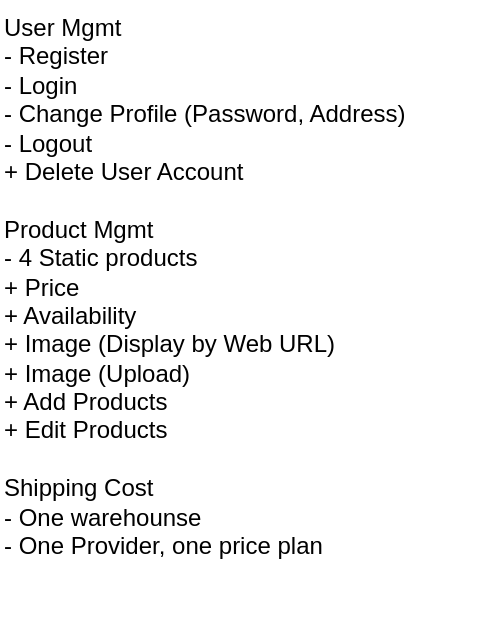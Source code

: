 <mxfile version="16.5.1" type="device" pages="2"><diagram id="ly7ODNhXfKTMEwA0jg04" name="Featurs"><mxGraphModel dx="593" dy="822" grid="1" gridSize="10" guides="1" tooltips="1" connect="1" arrows="1" fold="1" page="1" pageScale="1" pageWidth="1169" pageHeight="827" math="0" shadow="0"><root><mxCell id="0"/><mxCell id="1" parent="0"/><mxCell id="xFiQLLjVsjOr_CvrNAqb-2" value="User Mgmt&lt;br&gt;- Register&lt;br&gt;- Login&lt;br&gt;- Change Profile (Password, Address)&lt;br&gt;- Logout&lt;br&gt;+ Delete User Account&lt;br&gt;&lt;br&gt;Product Mgmt&lt;br&gt;- 4 Static products&lt;br&gt;+ Price&lt;br&gt;+ Availability&lt;br&gt;+ Image (Display by Web URL)&lt;br&gt;+ Image (Upload)&lt;br&gt;+ Add Products&lt;br&gt;+ Edit Products&lt;br&gt;&lt;br&gt;Shipping Cost&lt;br&gt;- One warehounse&lt;br&gt;- One Provider, one price plan&amp;nbsp;&lt;br&gt;&lt;br&gt;" style="text;html=1;strokeColor=none;fillColor=none;align=left;verticalAlign=top;whiteSpace=wrap;rounded=0;" vertex="1" parent="1"><mxGeometry x="40" y="80" width="250" height="320" as="geometry"/></mxCell></root></mxGraphModel></diagram><diagram id="T4LrZhmPt4Drq_VSp8VR" name="Use Case"><mxGraphModel dx="593" dy="822" grid="1" gridSize="10" guides="1" tooltips="1" connect="1" arrows="1" fold="1" page="1" pageScale="1" pageWidth="1169" pageHeight="827" math="0" shadow="0"><root><mxCell id="S4Xk-mvmBhq0BkSYw_mb-0"/><mxCell id="S4Xk-mvmBhq0BkSYw_mb-1" parent="S4Xk-mvmBhq0BkSYw_mb-0"/><mxCell id="2vAlsDyAMP0hh7_xdciQ-0" value="" style="swimlane;startSize=0;" vertex="1" parent="S4Xk-mvmBhq0BkSYw_mb-1"><mxGeometry x="300" y="140" width="450" height="630" as="geometry"><mxRectangle x="80" y="100" width="50" height="40" as="alternateBounds"/></mxGeometry></mxCell><mxCell id="2vAlsDyAMP0hh7_xdciQ-1" value="Webinterface" style="text;html=1;align=center;verticalAlign=middle;resizable=0;points=[];autosize=1;strokeColor=none;fillColor=none;" vertex="1" parent="2vAlsDyAMP0hh7_xdciQ-0"><mxGeometry x="70" width="90" height="20" as="geometry"/></mxCell><mxCell id="2vAlsDyAMP0hh7_xdciQ-5" value="Manage User Rolls" style="ellipse;whiteSpace=wrap;html=1;" vertex="1" parent="2vAlsDyAMP0hh7_xdciQ-0"><mxGeometry x="250" y="441" width="140" height="39" as="geometry"/></mxCell><mxCell id="2vAlsDyAMP0hh7_xdciQ-9" value="Login" style="ellipse;whiteSpace=wrap;html=1;" vertex="1" parent="2vAlsDyAMP0hh7_xdciQ-0"><mxGeometry x="50" y="80" width="140" height="39" as="geometry"/></mxCell><mxCell id="2vAlsDyAMP0hh7_xdciQ-42" style="edgeStyle=none;rounded=0;orthogonalLoop=1;jettySize=auto;html=1;exitX=1;exitY=1;exitDx=0;exitDy=0;startArrow=none;startFill=0;endArrow=classic;endFill=1;dashed=1;" edge="1" parent="2vAlsDyAMP0hh7_xdciQ-0" source="2vAlsDyAMP0hh7_xdciQ-10" target="2vAlsDyAMP0hh7_xdciQ-9"><mxGeometry relative="1" as="geometry"/></mxCell><mxCell id="2vAlsDyAMP0hh7_xdciQ-10" value="Rejected" style="ellipse;whiteSpace=wrap;html=1;" vertex="1" parent="2vAlsDyAMP0hh7_xdciQ-0"><mxGeometry x="10" y="30" width="70" height="39" as="geometry"/></mxCell><mxCell id="2vAlsDyAMP0hh7_xdciQ-11" value="Register" style="ellipse;whiteSpace=wrap;html=1;" vertex="1" parent="2vAlsDyAMP0hh7_xdciQ-0"><mxGeometry x="10" y="190" width="70" height="39" as="geometry"/></mxCell><mxCell id="2vAlsDyAMP0hh7_xdciQ-41" style="edgeStyle=none;rounded=0;orthogonalLoop=1;jettySize=auto;html=1;exitX=0;exitY=1;exitDx=0;exitDy=0;startArrow=none;startFill=0;endArrow=classic;endFill=1;dashed=1;" edge="1" parent="2vAlsDyAMP0hh7_xdciQ-0" source="2vAlsDyAMP0hh7_xdciQ-12" target="2vAlsDyAMP0hh7_xdciQ-9"><mxGeometry relative="1" as="geometry"/></mxCell><mxCell id="2vAlsDyAMP0hh7_xdciQ-12" value="Success" style="ellipse;whiteSpace=wrap;html=1;" vertex="1" parent="2vAlsDyAMP0hh7_xdciQ-0"><mxGeometry x="160" y="30" width="70" height="39" as="geometry"/></mxCell><mxCell id="2vAlsDyAMP0hh7_xdciQ-20" style="edgeStyle=none;rounded=0;orthogonalLoop=1;jettySize=auto;html=1;exitX=0;exitY=1;exitDx=0;exitDy=0;entryX=0.5;entryY=0;entryDx=0;entryDy=0;startArrow=classic;startFill=1;endArrow=none;endFill=0;dashed=1;" edge="1" parent="2vAlsDyAMP0hh7_xdciQ-0" source="2vAlsDyAMP0hh7_xdciQ-13" target="2vAlsDyAMP0hh7_xdciQ-11"><mxGeometry relative="1" as="geometry"/></mxCell><mxCell id="2vAlsDyAMP0hh7_xdciQ-22" style="edgeStyle=none;rounded=0;orthogonalLoop=1;jettySize=auto;html=1;exitX=1;exitY=1;exitDx=0;exitDy=0;entryX=0.5;entryY=0;entryDx=0;entryDy=0;startArrow=classic;startFill=1;endArrow=none;endFill=0;dashed=1;" edge="1" parent="2vAlsDyAMP0hh7_xdciQ-0" source="2vAlsDyAMP0hh7_xdciQ-13" target="2vAlsDyAMP0hh7_xdciQ-14"><mxGeometry relative="1" as="geometry"/></mxCell><mxCell id="2vAlsDyAMP0hh7_xdciQ-23" style="edgeStyle=none;rounded=0;orthogonalLoop=1;jettySize=auto;html=1;exitX=0.5;exitY=1;exitDx=0;exitDy=0;entryX=0.5;entryY=0;entryDx=0;entryDy=0;startArrow=classic;startFill=1;endArrow=none;endFill=0;dashed=1;" edge="1" parent="2vAlsDyAMP0hh7_xdciQ-0" source="2vAlsDyAMP0hh7_xdciQ-13" target="2vAlsDyAMP0hh7_xdciQ-15"><mxGeometry relative="1" as="geometry"/></mxCell><mxCell id="2vAlsDyAMP0hh7_xdciQ-13" value="Manage Account" style="ellipse;whiteSpace=wrap;html=1;" vertex="1" parent="2vAlsDyAMP0hh7_xdciQ-0"><mxGeometry x="50" y="130" width="140" height="39" as="geometry"/></mxCell><mxCell id="2vAlsDyAMP0hh7_xdciQ-14" value="Change" style="ellipse;whiteSpace=wrap;html=1;" vertex="1" parent="2vAlsDyAMP0hh7_xdciQ-0"><mxGeometry x="160" y="190" width="70" height="39" as="geometry"/></mxCell><mxCell id="2vAlsDyAMP0hh7_xdciQ-15" value="Delete" style="ellipse;whiteSpace=wrap;html=1;" vertex="1" parent="2vAlsDyAMP0hh7_xdciQ-0"><mxGeometry x="85" y="190" width="70" height="39" as="geometry"/></mxCell><mxCell id="2vAlsDyAMP0hh7_xdciQ-18" style="rounded=0;orthogonalLoop=1;jettySize=auto;html=1;exitX=0;exitY=0;exitDx=0;exitDy=0;dashed=1;" edge="1" parent="2vAlsDyAMP0hh7_xdciQ-0" source="2vAlsDyAMP0hh7_xdciQ-17" target="2vAlsDyAMP0hh7_xdciQ-11"><mxGeometry relative="1" as="geometry"/></mxCell><mxCell id="2vAlsDyAMP0hh7_xdciQ-19" style="edgeStyle=none;rounded=0;orthogonalLoop=1;jettySize=auto;html=1;exitX=1;exitY=0;exitDx=0;exitDy=0;entryX=0.5;entryY=1;entryDx=0;entryDy=0;dashed=1;" edge="1" parent="2vAlsDyAMP0hh7_xdciQ-0" source="2vAlsDyAMP0hh7_xdciQ-17" target="2vAlsDyAMP0hh7_xdciQ-14"><mxGeometry relative="1" as="geometry"/></mxCell><mxCell id="2vAlsDyAMP0hh7_xdciQ-17" value="Order" style="ellipse;whiteSpace=wrap;html=1;" vertex="1" parent="2vAlsDyAMP0hh7_xdciQ-0"><mxGeometry x="50" y="260" width="140" height="39" as="geometry"/></mxCell><mxCell id="2vAlsDyAMP0hh7_xdciQ-32" style="edgeStyle=none;rounded=0;orthogonalLoop=1;jettySize=auto;html=1;exitX=0.5;exitY=0;exitDx=0;exitDy=0;dashed=1;" edge="1" parent="2vAlsDyAMP0hh7_xdciQ-0" source="2vAlsDyAMP0hh7_xdciQ-29" target="2vAlsDyAMP0hh7_xdciQ-30"><mxGeometry relative="1" as="geometry"/></mxCell><mxCell id="2vAlsDyAMP0hh7_xdciQ-29" value="Select products" style="ellipse;whiteSpace=wrap;html=1;" vertex="1" parent="2vAlsDyAMP0hh7_xdciQ-0"><mxGeometry x="50" y="380" width="140" height="39" as="geometry"/></mxCell><mxCell id="2vAlsDyAMP0hh7_xdciQ-33" style="edgeStyle=none;rounded=0;orthogonalLoop=1;jettySize=auto;html=1;exitX=0.5;exitY=0;exitDx=0;exitDy=0;dashed=1;" edge="1" parent="2vAlsDyAMP0hh7_xdciQ-0" source="2vAlsDyAMP0hh7_xdciQ-30" target="2vAlsDyAMP0hh7_xdciQ-17"><mxGeometry relative="1" as="geometry"/></mxCell><mxCell id="2vAlsDyAMP0hh7_xdciQ-30" value="Offer" style="ellipse;whiteSpace=wrap;html=1;" vertex="1" parent="2vAlsDyAMP0hh7_xdciQ-0"><mxGeometry x="85" y="320" width="70" height="39" as="geometry"/></mxCell><mxCell id="2vAlsDyAMP0hh7_xdciQ-35" value="See Products" style="ellipse;whiteSpace=wrap;html=1;" vertex="1" parent="2vAlsDyAMP0hh7_xdciQ-0"><mxGeometry x="50" y="440" width="140" height="39" as="geometry"/></mxCell><mxCell id="2vAlsDyAMP0hh7_xdciQ-40" style="edgeStyle=none;rounded=0;orthogonalLoop=1;jettySize=auto;html=1;exitX=0.5;exitY=1;exitDx=0;exitDy=0;startArrow=none;startFill=0;endArrow=classic;endFill=1;dashed=1;" edge="1" parent="2vAlsDyAMP0hh7_xdciQ-0" source="2vAlsDyAMP0hh7_xdciQ-38" target="2vAlsDyAMP0hh7_xdciQ-9"><mxGeometry relative="1" as="geometry"/></mxCell><mxCell id="2vAlsDyAMP0hh7_xdciQ-38" value="Locked" style="ellipse;whiteSpace=wrap;html=1;" vertex="1" parent="2vAlsDyAMP0hh7_xdciQ-0"><mxGeometry x="85" y="30" width="70" height="40" as="geometry"/></mxCell><mxCell id="2vAlsDyAMP0hh7_xdciQ-44" value="Reset Passwords" style="ellipse;whiteSpace=wrap;html=1;" vertex="1" parent="2vAlsDyAMP0hh7_xdciQ-0"><mxGeometry x="250" y="380" width="140" height="39" as="geometry"/></mxCell><mxCell id="2vAlsDyAMP0hh7_xdciQ-26" style="edgeStyle=none;rounded=0;orthogonalLoop=1;jettySize=auto;html=1;exitX=0.5;exitY=0.5;exitDx=0;exitDy=0;exitPerimeter=0;entryX=0;entryY=0.5;entryDx=0;entryDy=0;" edge="1" parent="S4Xk-mvmBhq0BkSYw_mb-1" source="2vAlsDyAMP0hh7_xdciQ-2" target="2vAlsDyAMP0hh7_xdciQ-9"><mxGeometry relative="1" as="geometry"/></mxCell><mxCell id="2vAlsDyAMP0hh7_xdciQ-27" style="edgeStyle=none;rounded=0;orthogonalLoop=1;jettySize=auto;html=1;exitX=0.5;exitY=0.5;exitDx=0;exitDy=0;exitPerimeter=0;entryX=0;entryY=0.5;entryDx=0;entryDy=0;" edge="1" parent="S4Xk-mvmBhq0BkSYw_mb-1" source="2vAlsDyAMP0hh7_xdciQ-2" target="2vAlsDyAMP0hh7_xdciQ-13"><mxGeometry relative="1" as="geometry"/></mxCell><mxCell id="2vAlsDyAMP0hh7_xdciQ-28" style="edgeStyle=none;rounded=0;orthogonalLoop=1;jettySize=auto;html=1;exitX=0.5;exitY=0.5;exitDx=0;exitDy=0;exitPerimeter=0;entryX=0;entryY=0.5;entryDx=0;entryDy=0;" edge="1" parent="S4Xk-mvmBhq0BkSYw_mb-1" source="2vAlsDyAMP0hh7_xdciQ-2" target="2vAlsDyAMP0hh7_xdciQ-17"><mxGeometry relative="1" as="geometry"/></mxCell><mxCell id="2vAlsDyAMP0hh7_xdciQ-34" style="edgeStyle=none;rounded=0;orthogonalLoop=1;jettySize=auto;html=1;exitX=0.5;exitY=0.5;exitDx=0;exitDy=0;exitPerimeter=0;entryX=0;entryY=0.5;entryDx=0;entryDy=0;" edge="1" parent="S4Xk-mvmBhq0BkSYw_mb-1" source="2vAlsDyAMP0hh7_xdciQ-2" target="2vAlsDyAMP0hh7_xdciQ-29"><mxGeometry relative="1" as="geometry"/></mxCell><mxCell id="2vAlsDyAMP0hh7_xdciQ-36" style="edgeStyle=none;rounded=0;orthogonalLoop=1;jettySize=auto;html=1;exitX=0.5;exitY=0.5;exitDx=0;exitDy=0;exitPerimeter=0;entryX=0;entryY=0.5;entryDx=0;entryDy=0;" edge="1" parent="S4Xk-mvmBhq0BkSYw_mb-1" source="2vAlsDyAMP0hh7_xdciQ-2" target="2vAlsDyAMP0hh7_xdciQ-35"><mxGeometry relative="1" as="geometry"/></mxCell><mxCell id="2vAlsDyAMP0hh7_xdciQ-47" style="edgeStyle=none;rounded=0;orthogonalLoop=1;jettySize=auto;html=1;exitX=0.5;exitY=0.5;exitDx=0;exitDy=0;exitPerimeter=0;startArrow=none;startFill=0;endArrow=classic;endFill=1;entryX=0;entryY=0.5;entryDx=0;entryDy=0;" edge="1" parent="S4Xk-mvmBhq0BkSYw_mb-1" source="2vAlsDyAMP0hh7_xdciQ-2" target="2vAlsDyAMP0hh7_xdciQ-44"><mxGeometry relative="1" as="geometry"/></mxCell><mxCell id="2vAlsDyAMP0hh7_xdciQ-2" value="User" style="shape=umlActor;verticalLabelPosition=bottom;verticalAlign=top;html=1;" vertex="1" parent="S4Xk-mvmBhq0BkSYw_mb-1"><mxGeometry x="180" y="389.5" width="30" height="60" as="geometry"/></mxCell><mxCell id="2vAlsDyAMP0hh7_xdciQ-3" value="Product Manager" style="shape=umlActor;verticalLabelPosition=bottom;verticalAlign=top;html=1;" vertex="1" parent="S4Xk-mvmBhq0BkSYw_mb-1"><mxGeometry x="830" y="190" width="30" height="60" as="geometry"/></mxCell><mxCell id="2vAlsDyAMP0hh7_xdciQ-43" style="edgeStyle=none;rounded=0;orthogonalLoop=1;jettySize=auto;html=1;exitX=0.5;exitY=0.5;exitDx=0;exitDy=0;exitPerimeter=0;startArrow=none;startFill=0;endArrow=classic;endFill=1;entryX=1;entryY=0.5;entryDx=0;entryDy=0;" edge="1" parent="S4Xk-mvmBhq0BkSYw_mb-1" source="2vAlsDyAMP0hh7_xdciQ-4" target="2vAlsDyAMP0hh7_xdciQ-5"><mxGeometry relative="1" as="geometry"/></mxCell><mxCell id="2vAlsDyAMP0hh7_xdciQ-45" style="edgeStyle=none;rounded=0;orthogonalLoop=1;jettySize=auto;html=1;exitX=0.5;exitY=0.5;exitDx=0;exitDy=0;exitPerimeter=0;startArrow=none;startFill=0;endArrow=classic;endFill=1;" edge="1" parent="S4Xk-mvmBhq0BkSYw_mb-1" source="2vAlsDyAMP0hh7_xdciQ-4"><mxGeometry relative="1" as="geometry"><mxPoint x="690" y="540" as="targetPoint"/></mxGeometry></mxCell><mxCell id="2vAlsDyAMP0hh7_xdciQ-4" value="Admin" style="shape=umlActor;verticalLabelPosition=bottom;verticalAlign=top;html=1;" vertex="1" parent="S4Xk-mvmBhq0BkSYw_mb-1"><mxGeometry x="820" y="530" width="30" height="60" as="geometry"/></mxCell></root></mxGraphModel></diagram></mxfile>